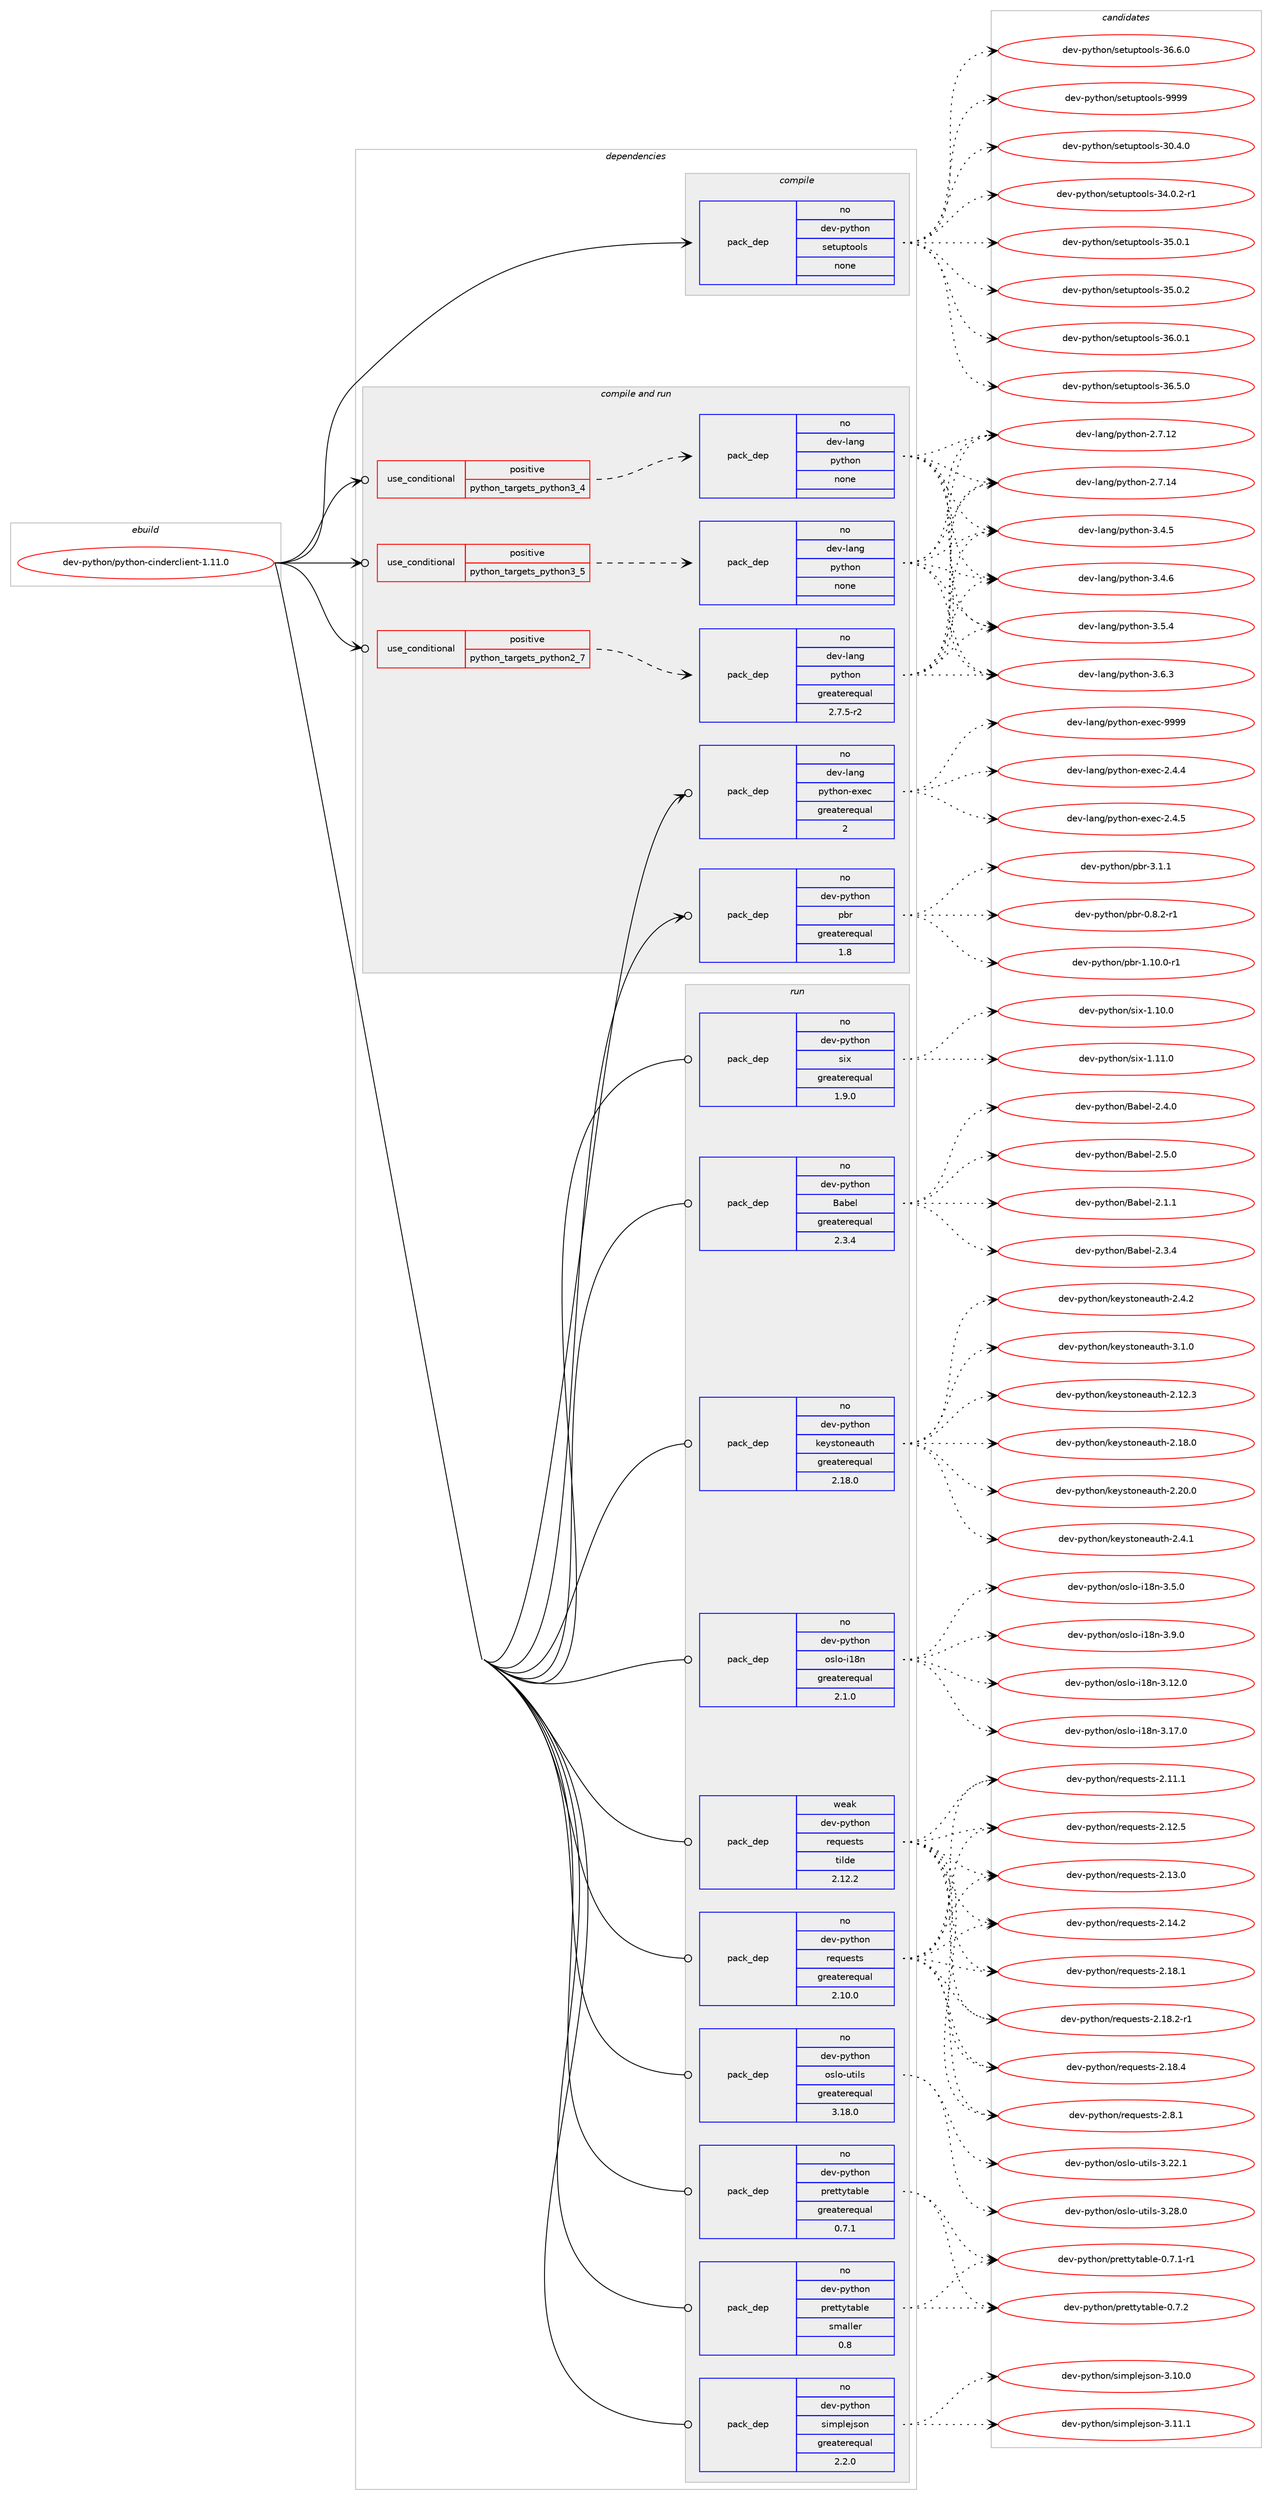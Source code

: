 digraph prolog {

# *************
# Graph options
# *************

newrank=true;
concentrate=true;
compound=true;
graph [rankdir=LR,fontname=Helvetica,fontsize=10,ranksep=1.5];#, ranksep=2.5, nodesep=0.2];
edge  [arrowhead=vee];
node  [fontname=Helvetica,fontsize=10];

# **********
# The ebuild
# **********

subgraph cluster_leftcol {
color=gray;
rank=same;
label=<<i>ebuild</i>>;
id [label="dev-python/python-cinderclient-1.11.0", color=red, width=4, href="../dev-python/python-cinderclient-1.11.0.svg"];
}

# ****************
# The dependencies
# ****************

subgraph cluster_midcol {
color=gray;
label=<<i>dependencies</i>>;
subgraph cluster_compile {
fillcolor="#eeeeee";
style=filled;
label=<<i>compile</i>>;
subgraph pack137076 {
dependency180894 [label=<<TABLE BORDER="0" CELLBORDER="1" CELLSPACING="0" CELLPADDING="4" WIDTH="220"><TR><TD ROWSPAN="6" CELLPADDING="30">pack_dep</TD></TR><TR><TD WIDTH="110">no</TD></TR><TR><TD>dev-python</TD></TR><TR><TD>setuptools</TD></TR><TR><TD>none</TD></TR><TR><TD></TD></TR></TABLE>>, shape=none, color=blue];
}
id:e -> dependency180894:w [weight=20,style="solid",arrowhead="vee"];
}
subgraph cluster_compileandrun {
fillcolor="#eeeeee";
style=filled;
label=<<i>compile and run</i>>;
subgraph cond39870 {
dependency180895 [label=<<TABLE BORDER="0" CELLBORDER="1" CELLSPACING="0" CELLPADDING="4"><TR><TD ROWSPAN="3" CELLPADDING="10">use_conditional</TD></TR><TR><TD>positive</TD></TR><TR><TD>python_targets_python2_7</TD></TR></TABLE>>, shape=none, color=red];
subgraph pack137077 {
dependency180896 [label=<<TABLE BORDER="0" CELLBORDER="1" CELLSPACING="0" CELLPADDING="4" WIDTH="220"><TR><TD ROWSPAN="6" CELLPADDING="30">pack_dep</TD></TR><TR><TD WIDTH="110">no</TD></TR><TR><TD>dev-lang</TD></TR><TR><TD>python</TD></TR><TR><TD>greaterequal</TD></TR><TR><TD>2.7.5-r2</TD></TR></TABLE>>, shape=none, color=blue];
}
dependency180895:e -> dependency180896:w [weight=20,style="dashed",arrowhead="vee"];
}
id:e -> dependency180895:w [weight=20,style="solid",arrowhead="odotvee"];
subgraph cond39871 {
dependency180897 [label=<<TABLE BORDER="0" CELLBORDER="1" CELLSPACING="0" CELLPADDING="4"><TR><TD ROWSPAN="3" CELLPADDING="10">use_conditional</TD></TR><TR><TD>positive</TD></TR><TR><TD>python_targets_python3_4</TD></TR></TABLE>>, shape=none, color=red];
subgraph pack137078 {
dependency180898 [label=<<TABLE BORDER="0" CELLBORDER="1" CELLSPACING="0" CELLPADDING="4" WIDTH="220"><TR><TD ROWSPAN="6" CELLPADDING="30">pack_dep</TD></TR><TR><TD WIDTH="110">no</TD></TR><TR><TD>dev-lang</TD></TR><TR><TD>python</TD></TR><TR><TD>none</TD></TR><TR><TD></TD></TR></TABLE>>, shape=none, color=blue];
}
dependency180897:e -> dependency180898:w [weight=20,style="dashed",arrowhead="vee"];
}
id:e -> dependency180897:w [weight=20,style="solid",arrowhead="odotvee"];
subgraph cond39872 {
dependency180899 [label=<<TABLE BORDER="0" CELLBORDER="1" CELLSPACING="0" CELLPADDING="4"><TR><TD ROWSPAN="3" CELLPADDING="10">use_conditional</TD></TR><TR><TD>positive</TD></TR><TR><TD>python_targets_python3_5</TD></TR></TABLE>>, shape=none, color=red];
subgraph pack137079 {
dependency180900 [label=<<TABLE BORDER="0" CELLBORDER="1" CELLSPACING="0" CELLPADDING="4" WIDTH="220"><TR><TD ROWSPAN="6" CELLPADDING="30">pack_dep</TD></TR><TR><TD WIDTH="110">no</TD></TR><TR><TD>dev-lang</TD></TR><TR><TD>python</TD></TR><TR><TD>none</TD></TR><TR><TD></TD></TR></TABLE>>, shape=none, color=blue];
}
dependency180899:e -> dependency180900:w [weight=20,style="dashed",arrowhead="vee"];
}
id:e -> dependency180899:w [weight=20,style="solid",arrowhead="odotvee"];
subgraph pack137080 {
dependency180901 [label=<<TABLE BORDER="0" CELLBORDER="1" CELLSPACING="0" CELLPADDING="4" WIDTH="220"><TR><TD ROWSPAN="6" CELLPADDING="30">pack_dep</TD></TR><TR><TD WIDTH="110">no</TD></TR><TR><TD>dev-lang</TD></TR><TR><TD>python-exec</TD></TR><TR><TD>greaterequal</TD></TR><TR><TD>2</TD></TR></TABLE>>, shape=none, color=blue];
}
id:e -> dependency180901:w [weight=20,style="solid",arrowhead="odotvee"];
subgraph pack137081 {
dependency180902 [label=<<TABLE BORDER="0" CELLBORDER="1" CELLSPACING="0" CELLPADDING="4" WIDTH="220"><TR><TD ROWSPAN="6" CELLPADDING="30">pack_dep</TD></TR><TR><TD WIDTH="110">no</TD></TR><TR><TD>dev-python</TD></TR><TR><TD>pbr</TD></TR><TR><TD>greaterequal</TD></TR><TR><TD>1.8</TD></TR></TABLE>>, shape=none, color=blue];
}
id:e -> dependency180902:w [weight=20,style="solid",arrowhead="odotvee"];
}
subgraph cluster_run {
fillcolor="#eeeeee";
style=filled;
label=<<i>run</i>>;
subgraph pack137082 {
dependency180903 [label=<<TABLE BORDER="0" CELLBORDER="1" CELLSPACING="0" CELLPADDING="4" WIDTH="220"><TR><TD ROWSPAN="6" CELLPADDING="30">pack_dep</TD></TR><TR><TD WIDTH="110">no</TD></TR><TR><TD>dev-python</TD></TR><TR><TD>Babel</TD></TR><TR><TD>greaterequal</TD></TR><TR><TD>2.3.4</TD></TR></TABLE>>, shape=none, color=blue];
}
id:e -> dependency180903:w [weight=20,style="solid",arrowhead="odot"];
subgraph pack137083 {
dependency180904 [label=<<TABLE BORDER="0" CELLBORDER="1" CELLSPACING="0" CELLPADDING="4" WIDTH="220"><TR><TD ROWSPAN="6" CELLPADDING="30">pack_dep</TD></TR><TR><TD WIDTH="110">no</TD></TR><TR><TD>dev-python</TD></TR><TR><TD>keystoneauth</TD></TR><TR><TD>greaterequal</TD></TR><TR><TD>2.18.0</TD></TR></TABLE>>, shape=none, color=blue];
}
id:e -> dependency180904:w [weight=20,style="solid",arrowhead="odot"];
subgraph pack137084 {
dependency180905 [label=<<TABLE BORDER="0" CELLBORDER="1" CELLSPACING="0" CELLPADDING="4" WIDTH="220"><TR><TD ROWSPAN="6" CELLPADDING="30">pack_dep</TD></TR><TR><TD WIDTH="110">no</TD></TR><TR><TD>dev-python</TD></TR><TR><TD>oslo-i18n</TD></TR><TR><TD>greaterequal</TD></TR><TR><TD>2.1.0</TD></TR></TABLE>>, shape=none, color=blue];
}
id:e -> dependency180905:w [weight=20,style="solid",arrowhead="odot"];
subgraph pack137085 {
dependency180906 [label=<<TABLE BORDER="0" CELLBORDER="1" CELLSPACING="0" CELLPADDING="4" WIDTH="220"><TR><TD ROWSPAN="6" CELLPADDING="30">pack_dep</TD></TR><TR><TD WIDTH="110">no</TD></TR><TR><TD>dev-python</TD></TR><TR><TD>oslo-utils</TD></TR><TR><TD>greaterequal</TD></TR><TR><TD>3.18.0</TD></TR></TABLE>>, shape=none, color=blue];
}
id:e -> dependency180906:w [weight=20,style="solid",arrowhead="odot"];
subgraph pack137086 {
dependency180907 [label=<<TABLE BORDER="0" CELLBORDER="1" CELLSPACING="0" CELLPADDING="4" WIDTH="220"><TR><TD ROWSPAN="6" CELLPADDING="30">pack_dep</TD></TR><TR><TD WIDTH="110">no</TD></TR><TR><TD>dev-python</TD></TR><TR><TD>prettytable</TD></TR><TR><TD>greaterequal</TD></TR><TR><TD>0.7.1</TD></TR></TABLE>>, shape=none, color=blue];
}
id:e -> dependency180907:w [weight=20,style="solid",arrowhead="odot"];
subgraph pack137087 {
dependency180908 [label=<<TABLE BORDER="0" CELLBORDER="1" CELLSPACING="0" CELLPADDING="4" WIDTH="220"><TR><TD ROWSPAN="6" CELLPADDING="30">pack_dep</TD></TR><TR><TD WIDTH="110">no</TD></TR><TR><TD>dev-python</TD></TR><TR><TD>prettytable</TD></TR><TR><TD>smaller</TD></TR><TR><TD>0.8</TD></TR></TABLE>>, shape=none, color=blue];
}
id:e -> dependency180908:w [weight=20,style="solid",arrowhead="odot"];
subgraph pack137088 {
dependency180909 [label=<<TABLE BORDER="0" CELLBORDER="1" CELLSPACING="0" CELLPADDING="4" WIDTH="220"><TR><TD ROWSPAN="6" CELLPADDING="30">pack_dep</TD></TR><TR><TD WIDTH="110">no</TD></TR><TR><TD>dev-python</TD></TR><TR><TD>requests</TD></TR><TR><TD>greaterequal</TD></TR><TR><TD>2.10.0</TD></TR></TABLE>>, shape=none, color=blue];
}
id:e -> dependency180909:w [weight=20,style="solid",arrowhead="odot"];
subgraph pack137089 {
dependency180910 [label=<<TABLE BORDER="0" CELLBORDER="1" CELLSPACING="0" CELLPADDING="4" WIDTH="220"><TR><TD ROWSPAN="6" CELLPADDING="30">pack_dep</TD></TR><TR><TD WIDTH="110">no</TD></TR><TR><TD>dev-python</TD></TR><TR><TD>simplejson</TD></TR><TR><TD>greaterequal</TD></TR><TR><TD>2.2.0</TD></TR></TABLE>>, shape=none, color=blue];
}
id:e -> dependency180910:w [weight=20,style="solid",arrowhead="odot"];
subgraph pack137090 {
dependency180911 [label=<<TABLE BORDER="0" CELLBORDER="1" CELLSPACING="0" CELLPADDING="4" WIDTH="220"><TR><TD ROWSPAN="6" CELLPADDING="30">pack_dep</TD></TR><TR><TD WIDTH="110">no</TD></TR><TR><TD>dev-python</TD></TR><TR><TD>six</TD></TR><TR><TD>greaterequal</TD></TR><TR><TD>1.9.0</TD></TR></TABLE>>, shape=none, color=blue];
}
id:e -> dependency180911:w [weight=20,style="solid",arrowhead="odot"];
subgraph pack137091 {
dependency180912 [label=<<TABLE BORDER="0" CELLBORDER="1" CELLSPACING="0" CELLPADDING="4" WIDTH="220"><TR><TD ROWSPAN="6" CELLPADDING="30">pack_dep</TD></TR><TR><TD WIDTH="110">weak</TD></TR><TR><TD>dev-python</TD></TR><TR><TD>requests</TD></TR><TR><TD>tilde</TD></TR><TR><TD>2.12.2</TD></TR></TABLE>>, shape=none, color=blue];
}
id:e -> dependency180912:w [weight=20,style="solid",arrowhead="odot"];
}
}

# **************
# The candidates
# **************

subgraph cluster_choices {
rank=same;
color=gray;
label=<<i>candidates</i>>;

subgraph choice137076 {
color=black;
nodesep=1;
choice100101118451121211161041111104711510111611711211611111110811545514846524648 [label="dev-python/setuptools-30.4.0", color=red, width=4,href="../dev-python/setuptools-30.4.0.svg"];
choice1001011184511212111610411111047115101116117112116111111108115455152464846504511449 [label="dev-python/setuptools-34.0.2-r1", color=red, width=4,href="../dev-python/setuptools-34.0.2-r1.svg"];
choice100101118451121211161041111104711510111611711211611111110811545515346484649 [label="dev-python/setuptools-35.0.1", color=red, width=4,href="../dev-python/setuptools-35.0.1.svg"];
choice100101118451121211161041111104711510111611711211611111110811545515346484650 [label="dev-python/setuptools-35.0.2", color=red, width=4,href="../dev-python/setuptools-35.0.2.svg"];
choice100101118451121211161041111104711510111611711211611111110811545515446484649 [label="dev-python/setuptools-36.0.1", color=red, width=4,href="../dev-python/setuptools-36.0.1.svg"];
choice100101118451121211161041111104711510111611711211611111110811545515446534648 [label="dev-python/setuptools-36.5.0", color=red, width=4,href="../dev-python/setuptools-36.5.0.svg"];
choice100101118451121211161041111104711510111611711211611111110811545515446544648 [label="dev-python/setuptools-36.6.0", color=red, width=4,href="../dev-python/setuptools-36.6.0.svg"];
choice10010111845112121116104111110471151011161171121161111111081154557575757 [label="dev-python/setuptools-9999", color=red, width=4,href="../dev-python/setuptools-9999.svg"];
dependency180894:e -> choice100101118451121211161041111104711510111611711211611111110811545514846524648:w [style=dotted,weight="100"];
dependency180894:e -> choice1001011184511212111610411111047115101116117112116111111108115455152464846504511449:w [style=dotted,weight="100"];
dependency180894:e -> choice100101118451121211161041111104711510111611711211611111110811545515346484649:w [style=dotted,weight="100"];
dependency180894:e -> choice100101118451121211161041111104711510111611711211611111110811545515346484650:w [style=dotted,weight="100"];
dependency180894:e -> choice100101118451121211161041111104711510111611711211611111110811545515446484649:w [style=dotted,weight="100"];
dependency180894:e -> choice100101118451121211161041111104711510111611711211611111110811545515446534648:w [style=dotted,weight="100"];
dependency180894:e -> choice100101118451121211161041111104711510111611711211611111110811545515446544648:w [style=dotted,weight="100"];
dependency180894:e -> choice10010111845112121116104111110471151011161171121161111111081154557575757:w [style=dotted,weight="100"];
}
subgraph choice137077 {
color=black;
nodesep=1;
choice10010111845108971101034711212111610411111045504655464950 [label="dev-lang/python-2.7.12", color=red, width=4,href="../dev-lang/python-2.7.12.svg"];
choice10010111845108971101034711212111610411111045504655464952 [label="dev-lang/python-2.7.14", color=red, width=4,href="../dev-lang/python-2.7.14.svg"];
choice100101118451089711010347112121116104111110455146524653 [label="dev-lang/python-3.4.5", color=red, width=4,href="../dev-lang/python-3.4.5.svg"];
choice100101118451089711010347112121116104111110455146524654 [label="dev-lang/python-3.4.6", color=red, width=4,href="../dev-lang/python-3.4.6.svg"];
choice100101118451089711010347112121116104111110455146534652 [label="dev-lang/python-3.5.4", color=red, width=4,href="../dev-lang/python-3.5.4.svg"];
choice100101118451089711010347112121116104111110455146544651 [label="dev-lang/python-3.6.3", color=red, width=4,href="../dev-lang/python-3.6.3.svg"];
dependency180896:e -> choice10010111845108971101034711212111610411111045504655464950:w [style=dotted,weight="100"];
dependency180896:e -> choice10010111845108971101034711212111610411111045504655464952:w [style=dotted,weight="100"];
dependency180896:e -> choice100101118451089711010347112121116104111110455146524653:w [style=dotted,weight="100"];
dependency180896:e -> choice100101118451089711010347112121116104111110455146524654:w [style=dotted,weight="100"];
dependency180896:e -> choice100101118451089711010347112121116104111110455146534652:w [style=dotted,weight="100"];
dependency180896:e -> choice100101118451089711010347112121116104111110455146544651:w [style=dotted,weight="100"];
}
subgraph choice137078 {
color=black;
nodesep=1;
choice10010111845108971101034711212111610411111045504655464950 [label="dev-lang/python-2.7.12", color=red, width=4,href="../dev-lang/python-2.7.12.svg"];
choice10010111845108971101034711212111610411111045504655464952 [label="dev-lang/python-2.7.14", color=red, width=4,href="../dev-lang/python-2.7.14.svg"];
choice100101118451089711010347112121116104111110455146524653 [label="dev-lang/python-3.4.5", color=red, width=4,href="../dev-lang/python-3.4.5.svg"];
choice100101118451089711010347112121116104111110455146524654 [label="dev-lang/python-3.4.6", color=red, width=4,href="../dev-lang/python-3.4.6.svg"];
choice100101118451089711010347112121116104111110455146534652 [label="dev-lang/python-3.5.4", color=red, width=4,href="../dev-lang/python-3.5.4.svg"];
choice100101118451089711010347112121116104111110455146544651 [label="dev-lang/python-3.6.3", color=red, width=4,href="../dev-lang/python-3.6.3.svg"];
dependency180898:e -> choice10010111845108971101034711212111610411111045504655464950:w [style=dotted,weight="100"];
dependency180898:e -> choice10010111845108971101034711212111610411111045504655464952:w [style=dotted,weight="100"];
dependency180898:e -> choice100101118451089711010347112121116104111110455146524653:w [style=dotted,weight="100"];
dependency180898:e -> choice100101118451089711010347112121116104111110455146524654:w [style=dotted,weight="100"];
dependency180898:e -> choice100101118451089711010347112121116104111110455146534652:w [style=dotted,weight="100"];
dependency180898:e -> choice100101118451089711010347112121116104111110455146544651:w [style=dotted,weight="100"];
}
subgraph choice137079 {
color=black;
nodesep=1;
choice10010111845108971101034711212111610411111045504655464950 [label="dev-lang/python-2.7.12", color=red, width=4,href="../dev-lang/python-2.7.12.svg"];
choice10010111845108971101034711212111610411111045504655464952 [label="dev-lang/python-2.7.14", color=red, width=4,href="../dev-lang/python-2.7.14.svg"];
choice100101118451089711010347112121116104111110455146524653 [label="dev-lang/python-3.4.5", color=red, width=4,href="../dev-lang/python-3.4.5.svg"];
choice100101118451089711010347112121116104111110455146524654 [label="dev-lang/python-3.4.6", color=red, width=4,href="../dev-lang/python-3.4.6.svg"];
choice100101118451089711010347112121116104111110455146534652 [label="dev-lang/python-3.5.4", color=red, width=4,href="../dev-lang/python-3.5.4.svg"];
choice100101118451089711010347112121116104111110455146544651 [label="dev-lang/python-3.6.3", color=red, width=4,href="../dev-lang/python-3.6.3.svg"];
dependency180900:e -> choice10010111845108971101034711212111610411111045504655464950:w [style=dotted,weight="100"];
dependency180900:e -> choice10010111845108971101034711212111610411111045504655464952:w [style=dotted,weight="100"];
dependency180900:e -> choice100101118451089711010347112121116104111110455146524653:w [style=dotted,weight="100"];
dependency180900:e -> choice100101118451089711010347112121116104111110455146524654:w [style=dotted,weight="100"];
dependency180900:e -> choice100101118451089711010347112121116104111110455146534652:w [style=dotted,weight="100"];
dependency180900:e -> choice100101118451089711010347112121116104111110455146544651:w [style=dotted,weight="100"];
}
subgraph choice137080 {
color=black;
nodesep=1;
choice1001011184510897110103471121211161041111104510112010199455046524652 [label="dev-lang/python-exec-2.4.4", color=red, width=4,href="../dev-lang/python-exec-2.4.4.svg"];
choice1001011184510897110103471121211161041111104510112010199455046524653 [label="dev-lang/python-exec-2.4.5", color=red, width=4,href="../dev-lang/python-exec-2.4.5.svg"];
choice10010111845108971101034711212111610411111045101120101994557575757 [label="dev-lang/python-exec-9999", color=red, width=4,href="../dev-lang/python-exec-9999.svg"];
dependency180901:e -> choice1001011184510897110103471121211161041111104510112010199455046524652:w [style=dotted,weight="100"];
dependency180901:e -> choice1001011184510897110103471121211161041111104510112010199455046524653:w [style=dotted,weight="100"];
dependency180901:e -> choice10010111845108971101034711212111610411111045101120101994557575757:w [style=dotted,weight="100"];
}
subgraph choice137081 {
color=black;
nodesep=1;
choice1001011184511212111610411111047112981144548465646504511449 [label="dev-python/pbr-0.8.2-r1", color=red, width=4,href="../dev-python/pbr-0.8.2-r1.svg"];
choice100101118451121211161041111104711298114454946494846484511449 [label="dev-python/pbr-1.10.0-r1", color=red, width=4,href="../dev-python/pbr-1.10.0-r1.svg"];
choice100101118451121211161041111104711298114455146494649 [label="dev-python/pbr-3.1.1", color=red, width=4,href="../dev-python/pbr-3.1.1.svg"];
dependency180902:e -> choice1001011184511212111610411111047112981144548465646504511449:w [style=dotted,weight="100"];
dependency180902:e -> choice100101118451121211161041111104711298114454946494846484511449:w [style=dotted,weight="100"];
dependency180902:e -> choice100101118451121211161041111104711298114455146494649:w [style=dotted,weight="100"];
}
subgraph choice137082 {
color=black;
nodesep=1;
choice1001011184511212111610411111047669798101108455046494649 [label="dev-python/Babel-2.1.1", color=red, width=4,href="../dev-python/Babel-2.1.1.svg"];
choice1001011184511212111610411111047669798101108455046514652 [label="dev-python/Babel-2.3.4", color=red, width=4,href="../dev-python/Babel-2.3.4.svg"];
choice1001011184511212111610411111047669798101108455046524648 [label="dev-python/Babel-2.4.0", color=red, width=4,href="../dev-python/Babel-2.4.0.svg"];
choice1001011184511212111610411111047669798101108455046534648 [label="dev-python/Babel-2.5.0", color=red, width=4,href="../dev-python/Babel-2.5.0.svg"];
dependency180903:e -> choice1001011184511212111610411111047669798101108455046494649:w [style=dotted,weight="100"];
dependency180903:e -> choice1001011184511212111610411111047669798101108455046514652:w [style=dotted,weight="100"];
dependency180903:e -> choice1001011184511212111610411111047669798101108455046524648:w [style=dotted,weight="100"];
dependency180903:e -> choice1001011184511212111610411111047669798101108455046534648:w [style=dotted,weight="100"];
}
subgraph choice137083 {
color=black;
nodesep=1;
choice10010111845112121116104111110471071011211151161111101019711711610445504649504651 [label="dev-python/keystoneauth-2.12.3", color=red, width=4,href="../dev-python/keystoneauth-2.12.3.svg"];
choice10010111845112121116104111110471071011211151161111101019711711610445504649564648 [label="dev-python/keystoneauth-2.18.0", color=red, width=4,href="../dev-python/keystoneauth-2.18.0.svg"];
choice10010111845112121116104111110471071011211151161111101019711711610445504650484648 [label="dev-python/keystoneauth-2.20.0", color=red, width=4,href="../dev-python/keystoneauth-2.20.0.svg"];
choice100101118451121211161041111104710710112111511611111010197117116104455046524649 [label="dev-python/keystoneauth-2.4.1", color=red, width=4,href="../dev-python/keystoneauth-2.4.1.svg"];
choice100101118451121211161041111104710710112111511611111010197117116104455046524650 [label="dev-python/keystoneauth-2.4.2", color=red, width=4,href="../dev-python/keystoneauth-2.4.2.svg"];
choice100101118451121211161041111104710710112111511611111010197117116104455146494648 [label="dev-python/keystoneauth-3.1.0", color=red, width=4,href="../dev-python/keystoneauth-3.1.0.svg"];
dependency180904:e -> choice10010111845112121116104111110471071011211151161111101019711711610445504649504651:w [style=dotted,weight="100"];
dependency180904:e -> choice10010111845112121116104111110471071011211151161111101019711711610445504649564648:w [style=dotted,weight="100"];
dependency180904:e -> choice10010111845112121116104111110471071011211151161111101019711711610445504650484648:w [style=dotted,weight="100"];
dependency180904:e -> choice100101118451121211161041111104710710112111511611111010197117116104455046524649:w [style=dotted,weight="100"];
dependency180904:e -> choice100101118451121211161041111104710710112111511611111010197117116104455046524650:w [style=dotted,weight="100"];
dependency180904:e -> choice100101118451121211161041111104710710112111511611111010197117116104455146494648:w [style=dotted,weight="100"];
}
subgraph choice137084 {
color=black;
nodesep=1;
choice100101118451121211161041111104711111510811145105495611045514649504648 [label="dev-python/oslo-i18n-3.12.0", color=red, width=4,href="../dev-python/oslo-i18n-3.12.0.svg"];
choice100101118451121211161041111104711111510811145105495611045514649554648 [label="dev-python/oslo-i18n-3.17.0", color=red, width=4,href="../dev-python/oslo-i18n-3.17.0.svg"];
choice1001011184511212111610411111047111115108111451054956110455146534648 [label="dev-python/oslo-i18n-3.5.0", color=red, width=4,href="../dev-python/oslo-i18n-3.5.0.svg"];
choice1001011184511212111610411111047111115108111451054956110455146574648 [label="dev-python/oslo-i18n-3.9.0", color=red, width=4,href="../dev-python/oslo-i18n-3.9.0.svg"];
dependency180905:e -> choice100101118451121211161041111104711111510811145105495611045514649504648:w [style=dotted,weight="100"];
dependency180905:e -> choice100101118451121211161041111104711111510811145105495611045514649554648:w [style=dotted,weight="100"];
dependency180905:e -> choice1001011184511212111610411111047111115108111451054956110455146534648:w [style=dotted,weight="100"];
dependency180905:e -> choice1001011184511212111610411111047111115108111451054956110455146574648:w [style=dotted,weight="100"];
}
subgraph choice137085 {
color=black;
nodesep=1;
choice10010111845112121116104111110471111151081114511711610510811545514650504649 [label="dev-python/oslo-utils-3.22.1", color=red, width=4,href="../dev-python/oslo-utils-3.22.1.svg"];
choice10010111845112121116104111110471111151081114511711610510811545514650564648 [label="dev-python/oslo-utils-3.28.0", color=red, width=4,href="../dev-python/oslo-utils-3.28.0.svg"];
dependency180906:e -> choice10010111845112121116104111110471111151081114511711610510811545514650504649:w [style=dotted,weight="100"];
dependency180906:e -> choice10010111845112121116104111110471111151081114511711610510811545514650564648:w [style=dotted,weight="100"];
}
subgraph choice137086 {
color=black;
nodesep=1;
choice100101118451121211161041111104711211410111611612111697981081014548465546494511449 [label="dev-python/prettytable-0.7.1-r1", color=red, width=4,href="../dev-python/prettytable-0.7.1-r1.svg"];
choice10010111845112121116104111110471121141011161161211169798108101454846554650 [label="dev-python/prettytable-0.7.2", color=red, width=4,href="../dev-python/prettytable-0.7.2.svg"];
dependency180907:e -> choice100101118451121211161041111104711211410111611612111697981081014548465546494511449:w [style=dotted,weight="100"];
dependency180907:e -> choice10010111845112121116104111110471121141011161161211169798108101454846554650:w [style=dotted,weight="100"];
}
subgraph choice137087 {
color=black;
nodesep=1;
choice100101118451121211161041111104711211410111611612111697981081014548465546494511449 [label="dev-python/prettytable-0.7.1-r1", color=red, width=4,href="../dev-python/prettytable-0.7.1-r1.svg"];
choice10010111845112121116104111110471121141011161161211169798108101454846554650 [label="dev-python/prettytable-0.7.2", color=red, width=4,href="../dev-python/prettytable-0.7.2.svg"];
dependency180908:e -> choice100101118451121211161041111104711211410111611612111697981081014548465546494511449:w [style=dotted,weight="100"];
dependency180908:e -> choice10010111845112121116104111110471121141011161161211169798108101454846554650:w [style=dotted,weight="100"];
}
subgraph choice137088 {
color=black;
nodesep=1;
choice100101118451121211161041111104711410111311710111511611545504649494649 [label="dev-python/requests-2.11.1", color=red, width=4,href="../dev-python/requests-2.11.1.svg"];
choice100101118451121211161041111104711410111311710111511611545504649504653 [label="dev-python/requests-2.12.5", color=red, width=4,href="../dev-python/requests-2.12.5.svg"];
choice100101118451121211161041111104711410111311710111511611545504649514648 [label="dev-python/requests-2.13.0", color=red, width=4,href="../dev-python/requests-2.13.0.svg"];
choice100101118451121211161041111104711410111311710111511611545504649524650 [label="dev-python/requests-2.14.2", color=red, width=4,href="../dev-python/requests-2.14.2.svg"];
choice100101118451121211161041111104711410111311710111511611545504649564649 [label="dev-python/requests-2.18.1", color=red, width=4,href="../dev-python/requests-2.18.1.svg"];
choice1001011184511212111610411111047114101113117101115116115455046495646504511449 [label="dev-python/requests-2.18.2-r1", color=red, width=4,href="../dev-python/requests-2.18.2-r1.svg"];
choice100101118451121211161041111104711410111311710111511611545504649564652 [label="dev-python/requests-2.18.4", color=red, width=4,href="../dev-python/requests-2.18.4.svg"];
choice1001011184511212111610411111047114101113117101115116115455046564649 [label="dev-python/requests-2.8.1", color=red, width=4,href="../dev-python/requests-2.8.1.svg"];
dependency180909:e -> choice100101118451121211161041111104711410111311710111511611545504649494649:w [style=dotted,weight="100"];
dependency180909:e -> choice100101118451121211161041111104711410111311710111511611545504649504653:w [style=dotted,weight="100"];
dependency180909:e -> choice100101118451121211161041111104711410111311710111511611545504649514648:w [style=dotted,weight="100"];
dependency180909:e -> choice100101118451121211161041111104711410111311710111511611545504649524650:w [style=dotted,weight="100"];
dependency180909:e -> choice100101118451121211161041111104711410111311710111511611545504649564649:w [style=dotted,weight="100"];
dependency180909:e -> choice1001011184511212111610411111047114101113117101115116115455046495646504511449:w [style=dotted,weight="100"];
dependency180909:e -> choice100101118451121211161041111104711410111311710111511611545504649564652:w [style=dotted,weight="100"];
dependency180909:e -> choice1001011184511212111610411111047114101113117101115116115455046564649:w [style=dotted,weight="100"];
}
subgraph choice137089 {
color=black;
nodesep=1;
choice100101118451121211161041111104711510510911210810110611511111045514649484648 [label="dev-python/simplejson-3.10.0", color=red, width=4,href="../dev-python/simplejson-3.10.0.svg"];
choice100101118451121211161041111104711510510911210810110611511111045514649494649 [label="dev-python/simplejson-3.11.1", color=red, width=4,href="../dev-python/simplejson-3.11.1.svg"];
dependency180910:e -> choice100101118451121211161041111104711510510911210810110611511111045514649484648:w [style=dotted,weight="100"];
dependency180910:e -> choice100101118451121211161041111104711510510911210810110611511111045514649494649:w [style=dotted,weight="100"];
}
subgraph choice137090 {
color=black;
nodesep=1;
choice100101118451121211161041111104711510512045494649484648 [label="dev-python/six-1.10.0", color=red, width=4,href="../dev-python/six-1.10.0.svg"];
choice100101118451121211161041111104711510512045494649494648 [label="dev-python/six-1.11.0", color=red, width=4,href="../dev-python/six-1.11.0.svg"];
dependency180911:e -> choice100101118451121211161041111104711510512045494649484648:w [style=dotted,weight="100"];
dependency180911:e -> choice100101118451121211161041111104711510512045494649494648:w [style=dotted,weight="100"];
}
subgraph choice137091 {
color=black;
nodesep=1;
choice100101118451121211161041111104711410111311710111511611545504649494649 [label="dev-python/requests-2.11.1", color=red, width=4,href="../dev-python/requests-2.11.1.svg"];
choice100101118451121211161041111104711410111311710111511611545504649504653 [label="dev-python/requests-2.12.5", color=red, width=4,href="../dev-python/requests-2.12.5.svg"];
choice100101118451121211161041111104711410111311710111511611545504649514648 [label="dev-python/requests-2.13.0", color=red, width=4,href="../dev-python/requests-2.13.0.svg"];
choice100101118451121211161041111104711410111311710111511611545504649524650 [label="dev-python/requests-2.14.2", color=red, width=4,href="../dev-python/requests-2.14.2.svg"];
choice100101118451121211161041111104711410111311710111511611545504649564649 [label="dev-python/requests-2.18.1", color=red, width=4,href="../dev-python/requests-2.18.1.svg"];
choice1001011184511212111610411111047114101113117101115116115455046495646504511449 [label="dev-python/requests-2.18.2-r1", color=red, width=4,href="../dev-python/requests-2.18.2-r1.svg"];
choice100101118451121211161041111104711410111311710111511611545504649564652 [label="dev-python/requests-2.18.4", color=red, width=4,href="../dev-python/requests-2.18.4.svg"];
choice1001011184511212111610411111047114101113117101115116115455046564649 [label="dev-python/requests-2.8.1", color=red, width=4,href="../dev-python/requests-2.8.1.svg"];
dependency180912:e -> choice100101118451121211161041111104711410111311710111511611545504649494649:w [style=dotted,weight="100"];
dependency180912:e -> choice100101118451121211161041111104711410111311710111511611545504649504653:w [style=dotted,weight="100"];
dependency180912:e -> choice100101118451121211161041111104711410111311710111511611545504649514648:w [style=dotted,weight="100"];
dependency180912:e -> choice100101118451121211161041111104711410111311710111511611545504649524650:w [style=dotted,weight="100"];
dependency180912:e -> choice100101118451121211161041111104711410111311710111511611545504649564649:w [style=dotted,weight="100"];
dependency180912:e -> choice1001011184511212111610411111047114101113117101115116115455046495646504511449:w [style=dotted,weight="100"];
dependency180912:e -> choice100101118451121211161041111104711410111311710111511611545504649564652:w [style=dotted,weight="100"];
dependency180912:e -> choice1001011184511212111610411111047114101113117101115116115455046564649:w [style=dotted,weight="100"];
}
}

}
